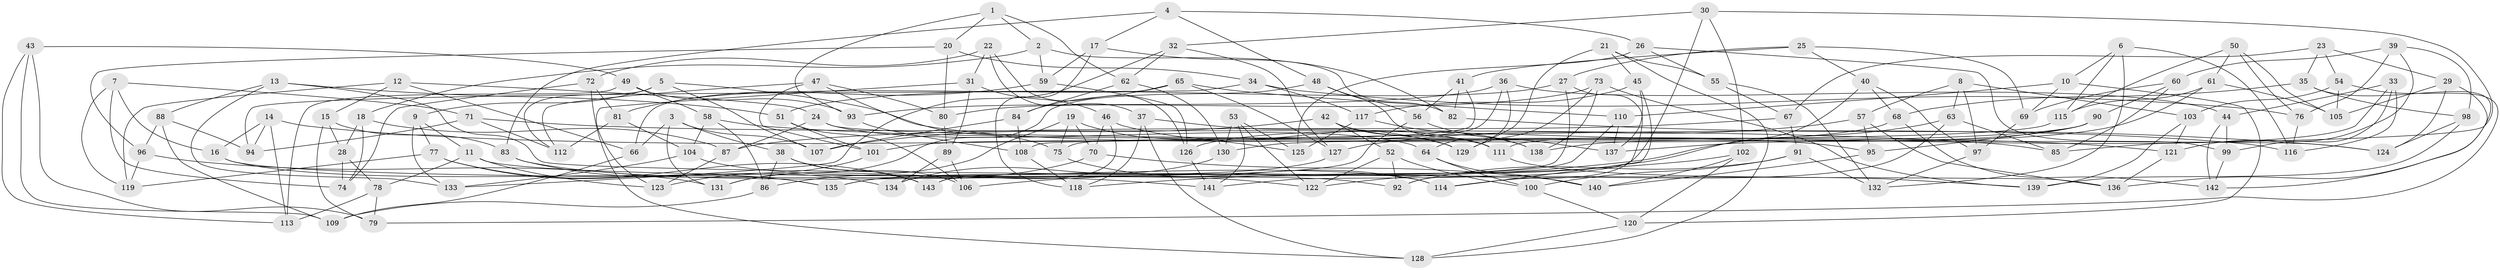// coarse degree distribution, {4: 0.44086021505376344, 6: 0.4731182795698925, 3: 0.021505376344086023, 5: 0.06451612903225806}
// Generated by graph-tools (version 1.1) at 2025/52/02/27/25 19:52:34]
// undirected, 143 vertices, 286 edges
graph export_dot {
graph [start="1"]
  node [color=gray90,style=filled];
  1;
  2;
  3;
  4;
  5;
  6;
  7;
  8;
  9;
  10;
  11;
  12;
  13;
  14;
  15;
  16;
  17;
  18;
  19;
  20;
  21;
  22;
  23;
  24;
  25;
  26;
  27;
  28;
  29;
  30;
  31;
  32;
  33;
  34;
  35;
  36;
  37;
  38;
  39;
  40;
  41;
  42;
  43;
  44;
  45;
  46;
  47;
  48;
  49;
  50;
  51;
  52;
  53;
  54;
  55;
  56;
  57;
  58;
  59;
  60;
  61;
  62;
  63;
  64;
  65;
  66;
  67;
  68;
  69;
  70;
  71;
  72;
  73;
  74;
  75;
  76;
  77;
  78;
  79;
  80;
  81;
  82;
  83;
  84;
  85;
  86;
  87;
  88;
  89;
  90;
  91;
  92;
  93;
  94;
  95;
  96;
  97;
  98;
  99;
  100;
  101;
  102;
  103;
  104;
  105;
  106;
  107;
  108;
  109;
  110;
  111;
  112;
  113;
  114;
  115;
  116;
  117;
  118;
  119;
  120;
  121;
  122;
  123;
  124;
  125;
  126;
  127;
  128;
  129;
  130;
  131;
  132;
  133;
  134;
  135;
  136;
  137;
  138;
  139;
  140;
  141;
  142;
  143;
  1 -- 93;
  1 -- 2;
  1 -- 20;
  1 -- 62;
  2 -- 18;
  2 -- 82;
  2 -- 59;
  3 -- 66;
  3 -- 107;
  3 -- 131;
  3 -- 38;
  4 -- 26;
  4 -- 83;
  4 -- 48;
  4 -- 17;
  5 -- 107;
  5 -- 112;
  5 -- 9;
  5 -- 95;
  6 -- 10;
  6 -- 132;
  6 -- 115;
  6 -- 116;
  7 -- 16;
  7 -- 71;
  7 -- 119;
  7 -- 74;
  8 -- 63;
  8 -- 57;
  8 -- 103;
  8 -- 97;
  9 -- 11;
  9 -- 133;
  9 -- 77;
  10 -- 110;
  10 -- 69;
  10 -- 120;
  11 -- 92;
  11 -- 78;
  11 -- 123;
  12 -- 15;
  12 -- 24;
  12 -- 66;
  12 -- 119;
  13 -- 133;
  13 -- 51;
  13 -- 88;
  13 -- 136;
  14 -- 116;
  14 -- 94;
  14 -- 113;
  14 -- 16;
  15 -- 28;
  15 -- 79;
  15 -- 83;
  16 -- 135;
  16 -- 141;
  17 -- 82;
  17 -- 118;
  17 -- 59;
  18 -- 74;
  18 -- 28;
  18 -- 87;
  19 -- 70;
  19 -- 125;
  19 -- 131;
  19 -- 75;
  20 -- 34;
  20 -- 80;
  20 -- 96;
  21 -- 45;
  21 -- 128;
  21 -- 129;
  21 -- 55;
  22 -- 126;
  22 -- 37;
  22 -- 72;
  22 -- 31;
  23 -- 67;
  23 -- 29;
  23 -- 54;
  23 -- 35;
  24 -- 124;
  24 -- 64;
  24 -- 87;
  25 -- 40;
  25 -- 69;
  25 -- 41;
  25 -- 27;
  26 -- 55;
  26 -- 99;
  26 -- 125;
  27 -- 92;
  27 -- 51;
  27 -- 143;
  28 -- 74;
  28 -- 78;
  29 -- 136;
  29 -- 105;
  29 -- 124;
  30 -- 102;
  30 -- 85;
  30 -- 32;
  30 -- 141;
  31 -- 89;
  31 -- 123;
  31 -- 46;
  32 -- 127;
  32 -- 62;
  32 -- 133;
  33 -- 44;
  33 -- 111;
  33 -- 116;
  33 -- 99;
  34 -- 117;
  34 -- 94;
  34 -- 76;
  35 -- 142;
  35 -- 68;
  35 -- 98;
  36 -- 93;
  36 -- 75;
  36 -- 44;
  36 -- 64;
  37 -- 129;
  37 -- 128;
  37 -- 118;
  38 -- 106;
  38 -- 143;
  38 -- 86;
  39 -- 98;
  39 -- 121;
  39 -- 76;
  39 -- 60;
  40 -- 68;
  40 -- 122;
  40 -- 97;
  41 -- 108;
  41 -- 56;
  41 -- 82;
  42 -- 129;
  42 -- 52;
  42 -- 107;
  42 -- 138;
  43 -- 113;
  43 -- 109;
  43 -- 79;
  43 -- 49;
  44 -- 99;
  44 -- 142;
  45 -- 137;
  45 -- 117;
  45 -- 114;
  46 -- 134;
  46 -- 111;
  46 -- 70;
  47 -- 75;
  47 -- 101;
  47 -- 112;
  47 -- 80;
  48 -- 131;
  48 -- 111;
  48 -- 56;
  49 -- 93;
  49 -- 58;
  49 -- 113;
  50 -- 105;
  50 -- 76;
  50 -- 61;
  50 -- 115;
  51 -- 106;
  51 -- 101;
  52 -- 100;
  52 -- 122;
  52 -- 92;
  53 -- 125;
  53 -- 130;
  53 -- 122;
  53 -- 141;
  54 -- 79;
  54 -- 103;
  54 -- 105;
  55 -- 132;
  55 -- 67;
  56 -- 135;
  56 -- 137;
  57 -- 127;
  57 -- 136;
  57 -- 95;
  58 -- 121;
  58 -- 104;
  58 -- 86;
  59 -- 81;
  59 -- 126;
  60 -- 90;
  60 -- 69;
  60 -- 85;
  61 -- 115;
  61 -- 137;
  61 -- 105;
  62 -- 130;
  62 -- 84;
  63 -- 85;
  63 -- 114;
  63 -- 106;
  64 -- 140;
  64 -- 100;
  65 -- 84;
  65 -- 66;
  65 -- 127;
  65 -- 110;
  66 -- 109;
  67 -- 87;
  67 -- 91;
  68 -- 142;
  68 -- 126;
  69 -- 97;
  70 -- 140;
  70 -- 86;
  71 -- 94;
  71 -- 112;
  71 -- 85;
  72 -- 128;
  72 -- 81;
  72 -- 74;
  73 -- 129;
  73 -- 138;
  73 -- 80;
  73 -- 139;
  75 -- 114;
  76 -- 116;
  77 -- 135;
  77 -- 143;
  77 -- 119;
  78 -- 113;
  78 -- 79;
  80 -- 89;
  81 -- 112;
  81 -- 104;
  82 -- 124;
  83 -- 122;
  83 -- 134;
  84 -- 108;
  84 -- 107;
  86 -- 109;
  87 -- 123;
  88 -- 94;
  88 -- 109;
  88 -- 96;
  89 -- 106;
  89 -- 134;
  90 -- 138;
  90 -- 101;
  90 -- 95;
  91 -- 132;
  91 -- 100;
  91 -- 92;
  93 -- 108;
  95 -- 140;
  96 -- 131;
  96 -- 119;
  97 -- 132;
  98 -- 124;
  98 -- 139;
  99 -- 142;
  100 -- 120;
  101 -- 123;
  102 -- 120;
  102 -- 140;
  102 -- 118;
  103 -- 139;
  103 -- 121;
  104 -- 114;
  104 -- 133;
  108 -- 118;
  110 -- 137;
  110 -- 143;
  111 -- 139;
  115 -- 130;
  117 -- 125;
  117 -- 138;
  120 -- 128;
  121 -- 136;
  126 -- 141;
  127 -- 135;
  130 -- 134;
}
